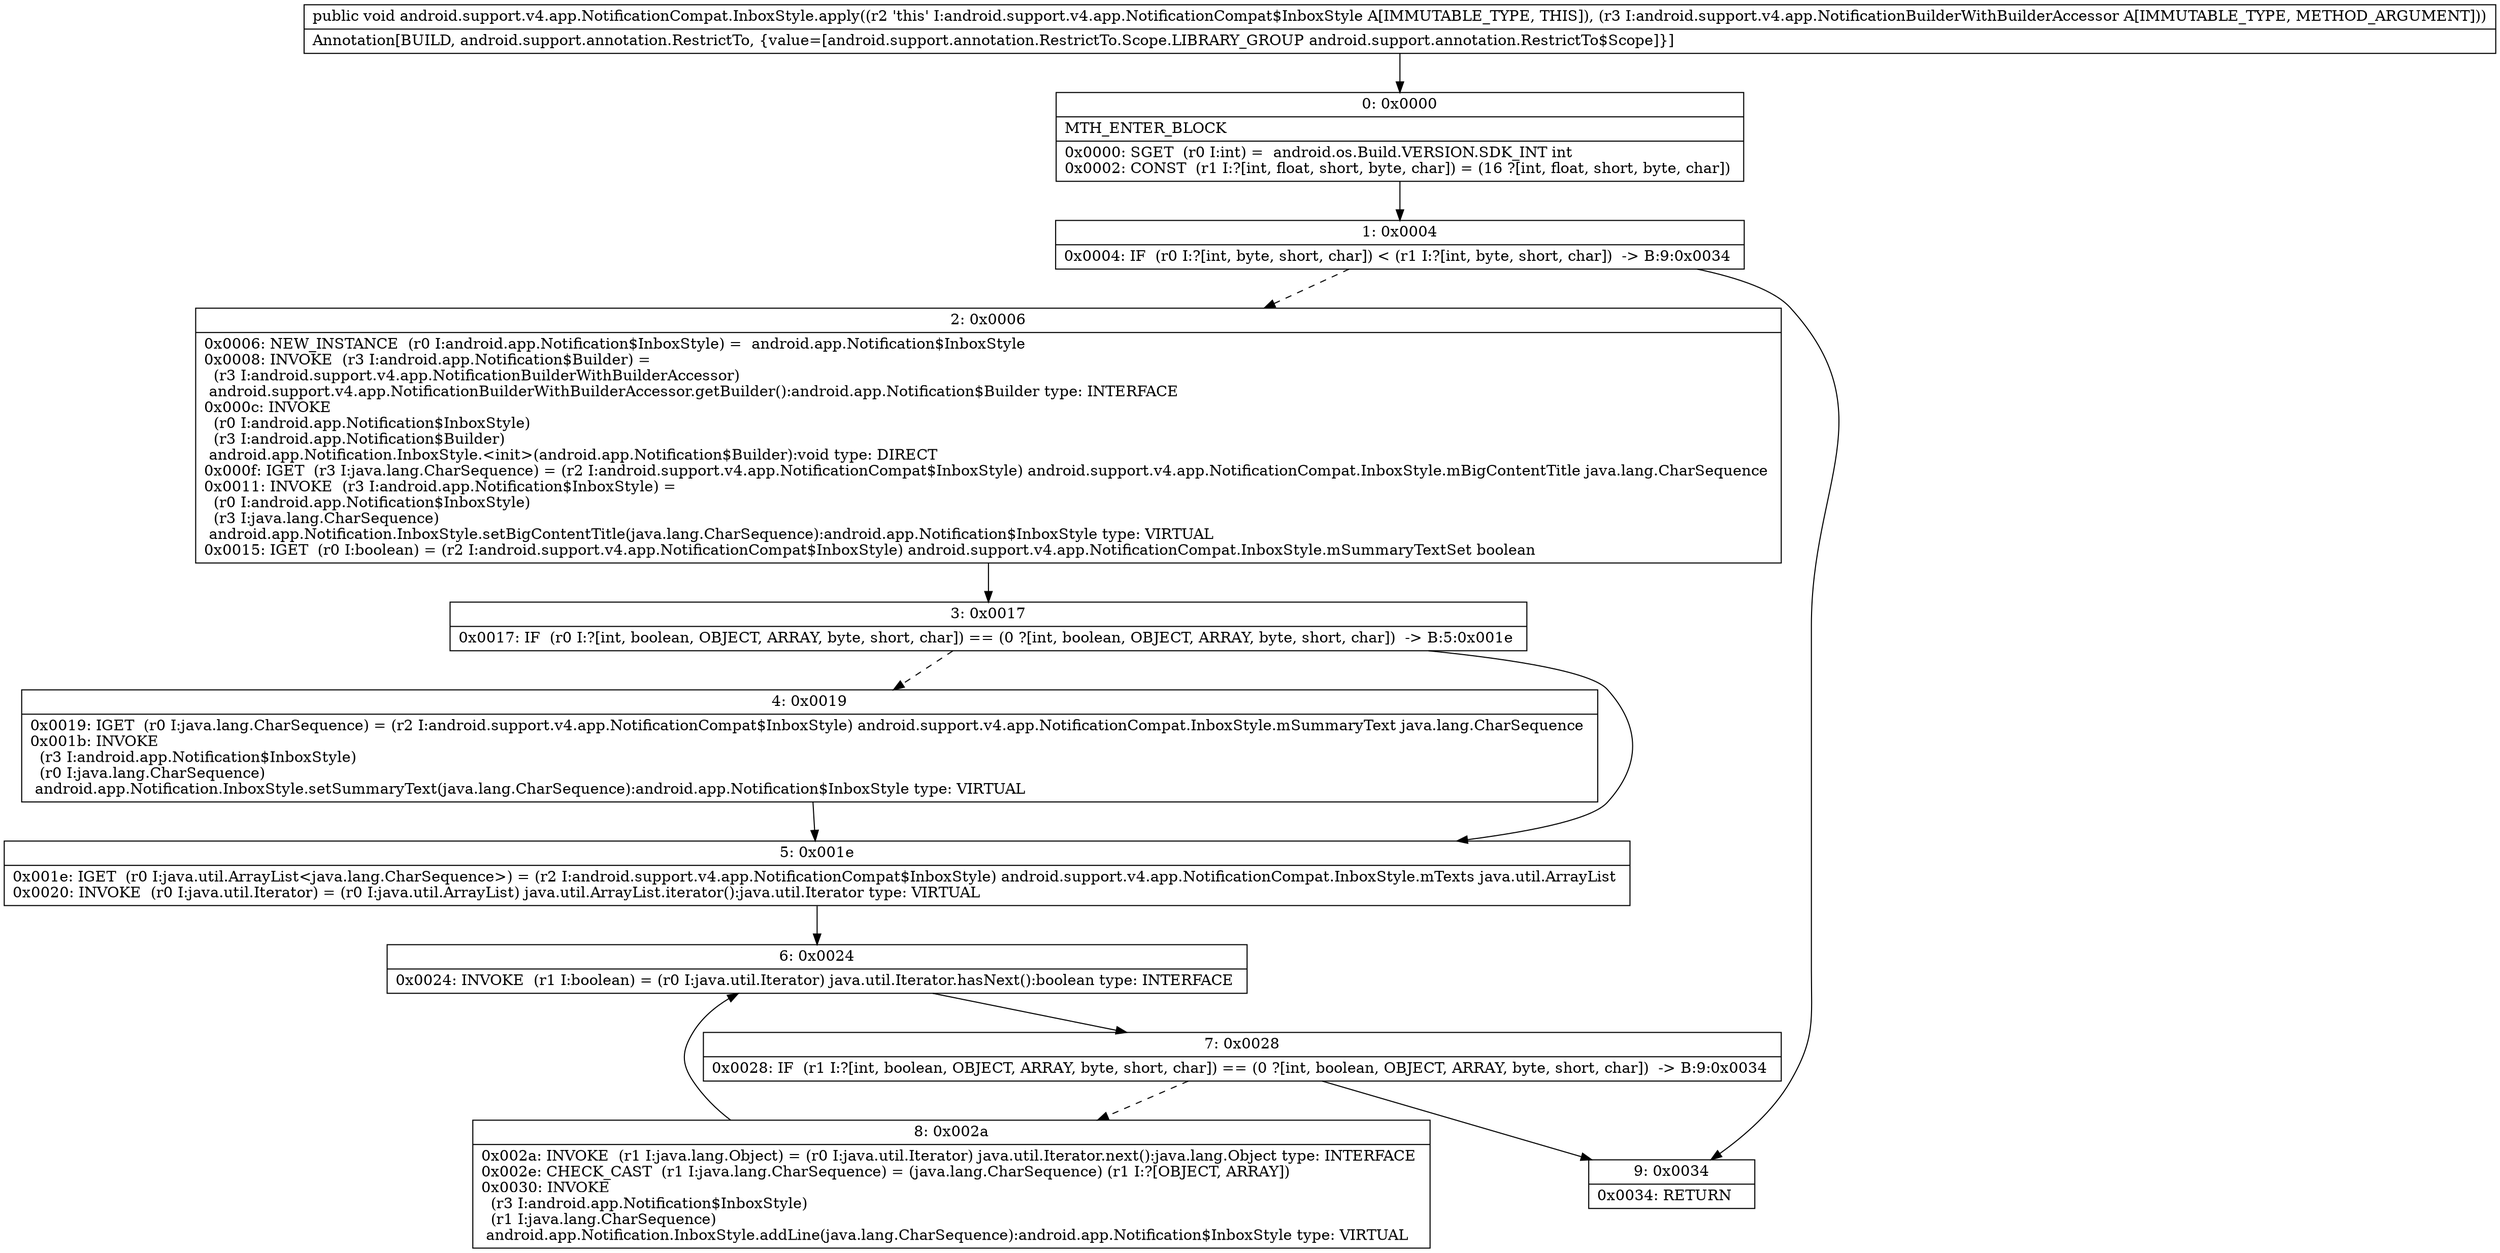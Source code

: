 digraph "CFG forandroid.support.v4.app.NotificationCompat.InboxStyle.apply(Landroid\/support\/v4\/app\/NotificationBuilderWithBuilderAccessor;)V" {
Node_0 [shape=record,label="{0\:\ 0x0000|MTH_ENTER_BLOCK\l|0x0000: SGET  (r0 I:int) =  android.os.Build.VERSION.SDK_INT int \l0x0002: CONST  (r1 I:?[int, float, short, byte, char]) = (16 ?[int, float, short, byte, char]) \l}"];
Node_1 [shape=record,label="{1\:\ 0x0004|0x0004: IF  (r0 I:?[int, byte, short, char]) \< (r1 I:?[int, byte, short, char])  \-\> B:9:0x0034 \l}"];
Node_2 [shape=record,label="{2\:\ 0x0006|0x0006: NEW_INSTANCE  (r0 I:android.app.Notification$InboxStyle) =  android.app.Notification$InboxStyle \l0x0008: INVOKE  (r3 I:android.app.Notification$Builder) = \l  (r3 I:android.support.v4.app.NotificationBuilderWithBuilderAccessor)\l android.support.v4.app.NotificationBuilderWithBuilderAccessor.getBuilder():android.app.Notification$Builder type: INTERFACE \l0x000c: INVOKE  \l  (r0 I:android.app.Notification$InboxStyle)\l  (r3 I:android.app.Notification$Builder)\l android.app.Notification.InboxStyle.\<init\>(android.app.Notification$Builder):void type: DIRECT \l0x000f: IGET  (r3 I:java.lang.CharSequence) = (r2 I:android.support.v4.app.NotificationCompat$InboxStyle) android.support.v4.app.NotificationCompat.InboxStyle.mBigContentTitle java.lang.CharSequence \l0x0011: INVOKE  (r3 I:android.app.Notification$InboxStyle) = \l  (r0 I:android.app.Notification$InboxStyle)\l  (r3 I:java.lang.CharSequence)\l android.app.Notification.InboxStyle.setBigContentTitle(java.lang.CharSequence):android.app.Notification$InboxStyle type: VIRTUAL \l0x0015: IGET  (r0 I:boolean) = (r2 I:android.support.v4.app.NotificationCompat$InboxStyle) android.support.v4.app.NotificationCompat.InboxStyle.mSummaryTextSet boolean \l}"];
Node_3 [shape=record,label="{3\:\ 0x0017|0x0017: IF  (r0 I:?[int, boolean, OBJECT, ARRAY, byte, short, char]) == (0 ?[int, boolean, OBJECT, ARRAY, byte, short, char])  \-\> B:5:0x001e \l}"];
Node_4 [shape=record,label="{4\:\ 0x0019|0x0019: IGET  (r0 I:java.lang.CharSequence) = (r2 I:android.support.v4.app.NotificationCompat$InboxStyle) android.support.v4.app.NotificationCompat.InboxStyle.mSummaryText java.lang.CharSequence \l0x001b: INVOKE  \l  (r3 I:android.app.Notification$InboxStyle)\l  (r0 I:java.lang.CharSequence)\l android.app.Notification.InboxStyle.setSummaryText(java.lang.CharSequence):android.app.Notification$InboxStyle type: VIRTUAL \l}"];
Node_5 [shape=record,label="{5\:\ 0x001e|0x001e: IGET  (r0 I:java.util.ArrayList\<java.lang.CharSequence\>) = (r2 I:android.support.v4.app.NotificationCompat$InboxStyle) android.support.v4.app.NotificationCompat.InboxStyle.mTexts java.util.ArrayList \l0x0020: INVOKE  (r0 I:java.util.Iterator) = (r0 I:java.util.ArrayList) java.util.ArrayList.iterator():java.util.Iterator type: VIRTUAL \l}"];
Node_6 [shape=record,label="{6\:\ 0x0024|0x0024: INVOKE  (r1 I:boolean) = (r0 I:java.util.Iterator) java.util.Iterator.hasNext():boolean type: INTERFACE \l}"];
Node_7 [shape=record,label="{7\:\ 0x0028|0x0028: IF  (r1 I:?[int, boolean, OBJECT, ARRAY, byte, short, char]) == (0 ?[int, boolean, OBJECT, ARRAY, byte, short, char])  \-\> B:9:0x0034 \l}"];
Node_8 [shape=record,label="{8\:\ 0x002a|0x002a: INVOKE  (r1 I:java.lang.Object) = (r0 I:java.util.Iterator) java.util.Iterator.next():java.lang.Object type: INTERFACE \l0x002e: CHECK_CAST  (r1 I:java.lang.CharSequence) = (java.lang.CharSequence) (r1 I:?[OBJECT, ARRAY]) \l0x0030: INVOKE  \l  (r3 I:android.app.Notification$InboxStyle)\l  (r1 I:java.lang.CharSequence)\l android.app.Notification.InboxStyle.addLine(java.lang.CharSequence):android.app.Notification$InboxStyle type: VIRTUAL \l}"];
Node_9 [shape=record,label="{9\:\ 0x0034|0x0034: RETURN   \l}"];
MethodNode[shape=record,label="{public void android.support.v4.app.NotificationCompat.InboxStyle.apply((r2 'this' I:android.support.v4.app.NotificationCompat$InboxStyle A[IMMUTABLE_TYPE, THIS]), (r3 I:android.support.v4.app.NotificationBuilderWithBuilderAccessor A[IMMUTABLE_TYPE, METHOD_ARGUMENT]))  | Annotation[BUILD, android.support.annotation.RestrictTo, \{value=[android.support.annotation.RestrictTo.Scope.LIBRARY_GROUP android.support.annotation.RestrictTo$Scope]\}]\l}"];
MethodNode -> Node_0;
Node_0 -> Node_1;
Node_1 -> Node_2[style=dashed];
Node_1 -> Node_9;
Node_2 -> Node_3;
Node_3 -> Node_4[style=dashed];
Node_3 -> Node_5;
Node_4 -> Node_5;
Node_5 -> Node_6;
Node_6 -> Node_7;
Node_7 -> Node_8[style=dashed];
Node_7 -> Node_9;
Node_8 -> Node_6;
}

